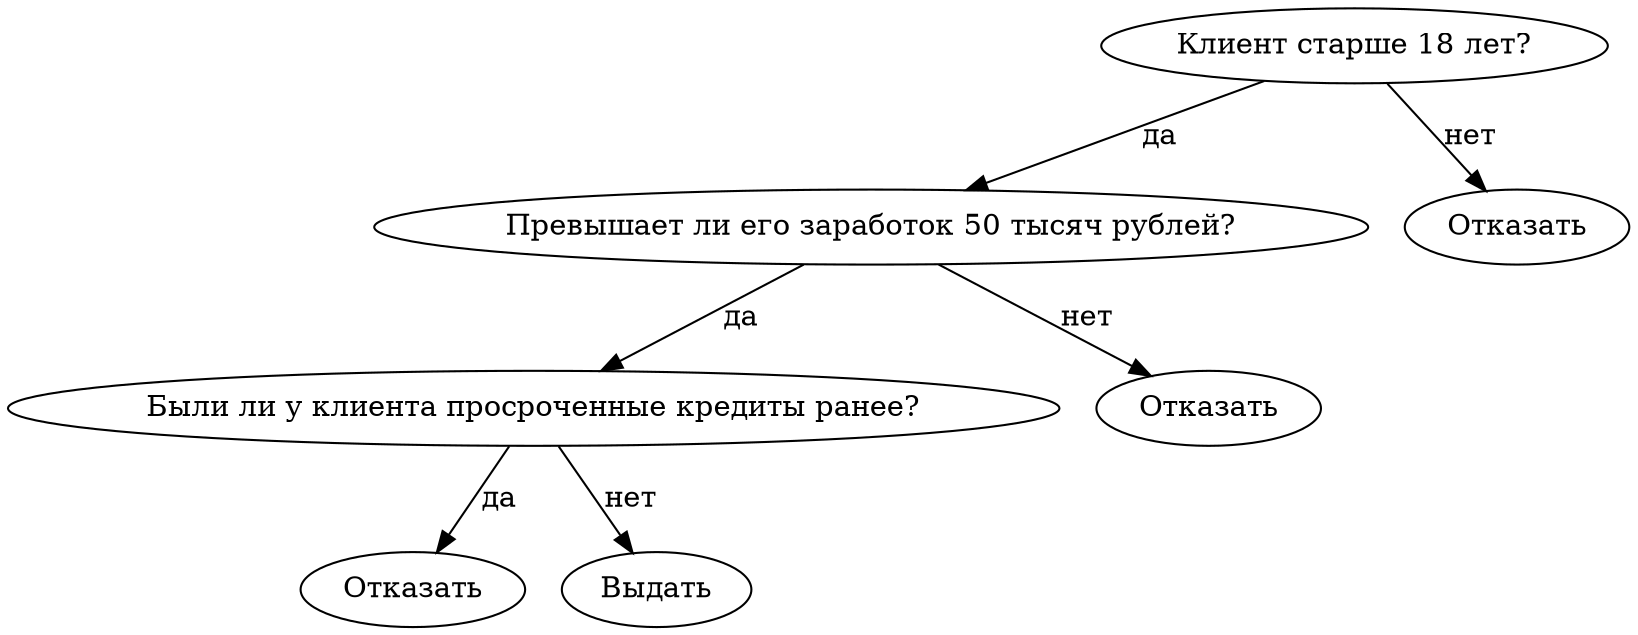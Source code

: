 // box
digraph shape {
	A [label="Клиент старше 18 лет?"]
	B [label="Превышает ли его заработок 50 тысяч рублей?"]
	C [label="Отказать"]
	D [label="Были ли у клиента просроченные кредиты ранее?"]
	E [label="Отказать"]
	F [label="Отказать"]
	G [label="Выдать"]
	A -> B [label="да"]
	A -> C [label="нет"]
	B -> D [label="да"]
	B -> E [label="нет"]
	D -> F [label="да"]
	D -> G [label="нет"]
}
